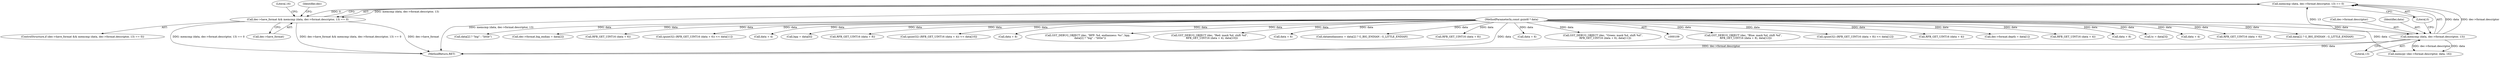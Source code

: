 digraph "0_gstreamer_4cb1bcf1422bbcd79c0f683edb7ee85e3f7a31fe_0@API" {
"1000140" [label="(Call,memcmp (data, dec->format.descriptor, 13) == 0)"];
"1000141" [label="(Call,memcmp (data, dec->format.descriptor, 13))"];
"1000112" [label="(MethodParameterIn,const guint8 * data)"];
"1000136" [label="(Call,dec->have_format && memcmp (data, dec->format.descriptor, 13) == 0)"];
"1000326" [label="(Call,GST_DEBUG_OBJECT (dec, \"Blue: mask %d, shift %d\",\n      RFB_GET_UINT16 (data + 8), data[12]))"];
"1000296" [label="(Call,(guint32) (RFB_GET_UINT16 (data + 8)) << data[12])"];
"1000143" [label="(Call,dec->format.descriptor)"];
"1000141" [label="(Call,memcmp (data, dec->format.descriptor, 13))"];
"1000142" [label="(Identifier,data)"];
"1000275" [label="(Call,RFB_GET_UINT16 (data + 4))"];
"1000184" [label="(Call,dec->format.depth = data[1])"];
"1000309" [label="(Call,RFB_GET_UINT16 (data + 4))"];
"1000300" [label="(Call,data + 8)"];
"1000136" [label="(Call,dec->have_format && memcmp (data, dec->format.descriptor, 13) == 0)"];
"1000210" [label="(Call,tc = data[3])"];
"1000140" [label="(Call,memcmp (data, dec->format.descriptor, 13) == 0)"];
"1000153" [label="(Call,memcpy (dec->format.descriptor, data, 16))"];
"1000276" [label="(Call,data + 4)"];
"1000319" [label="(Call,RFB_GET_UINT16 (data + 6))"];
"1000135" [label="(ControlStructure,if (dec->have_format && memcmp (data, dec->format.descriptor, 13) == 0))"];
"1000204" [label="(Call,data[2] ? G_BIG_ENDIAN : G_LITTLE_ENDIAN)"];
"1000112" [label="(MethodParameterIn,const guint8 * data)"];
"1000340" [label="(Call,data[2] ? \"big\" : \"little\")"];
"1000519" [label="(MethodReturn,RET)"];
"1000137" [label="(Call,dec->have_format)"];
"1000193" [label="(Call,dec->format.big_endian = data[2])"];
"1000287" [label="(Call,RFB_GET_UINT16 (data + 6))"];
"1000284" [label="(Call,(guint32) (RFB_GET_UINT16 (data + 6)) << data[11])"];
"1000156" [label="(Identifier,dec)"];
"1000310" [label="(Call,data + 4)"];
"1000179" [label="(Call,bpp = data[0])"];
"1000299" [label="(Call,RFB_GET_UINT16 (data + 8))"];
"1000152" [label="(Literal,16)"];
"1000272" [label="(Call,(guint32) (RFB_GET_UINT16 (data + 4)) << data[10])"];
"1000149" [label="(Literal,0)"];
"1000330" [label="(Call,data + 8)"];
"1000336" [label="(Call,GST_DEBUG_OBJECT (dec, \"BPP: %d. endianness: %s\", bpp,\n      data[2] ? \"big\" : \"little\"))"];
"1000306" [label="(Call,GST_DEBUG_OBJECT (dec, \"Red: mask %d, shift %d\",\n      RFB_GET_UINT16 (data + 4), data[10]))"];
"1000288" [label="(Call,data + 6)"];
"1000202" [label="(Call,dataendianness = data[2] ? G_BIG_ENDIAN : G_LITTLE_ENDIAN)"];
"1000329" [label="(Call,RFB_GET_UINT16 (data + 8))"];
"1000320" [label="(Call,data + 6)"];
"1000148" [label="(Literal,13)"];
"1000316" [label="(Call,GST_DEBUG_OBJECT (dec, \"Green: mask %d, shift %d\",\n      RFB_GET_UINT16 (data + 6), data[11]))"];
"1000140" -> "1000136"  [label="AST: "];
"1000140" -> "1000149"  [label="CFG: "];
"1000141" -> "1000140"  [label="AST: "];
"1000149" -> "1000140"  [label="AST: "];
"1000136" -> "1000140"  [label="CFG: "];
"1000140" -> "1000519"  [label="DDG: memcmp (data, dec->format.descriptor, 13)"];
"1000140" -> "1000136"  [label="DDG: memcmp (data, dec->format.descriptor, 13)"];
"1000140" -> "1000136"  [label="DDG: 0"];
"1000141" -> "1000140"  [label="DDG: data"];
"1000141" -> "1000140"  [label="DDG: dec->format.descriptor"];
"1000141" -> "1000140"  [label="DDG: 13"];
"1000141" -> "1000148"  [label="CFG: "];
"1000142" -> "1000141"  [label="AST: "];
"1000143" -> "1000141"  [label="AST: "];
"1000148" -> "1000141"  [label="AST: "];
"1000149" -> "1000141"  [label="CFG: "];
"1000141" -> "1000519"  [label="DDG: data"];
"1000141" -> "1000519"  [label="DDG: dec->format.descriptor"];
"1000112" -> "1000141"  [label="DDG: data"];
"1000141" -> "1000153"  [label="DDG: dec->format.descriptor"];
"1000141" -> "1000153"  [label="DDG: data"];
"1000112" -> "1000109"  [label="AST: "];
"1000112" -> "1000519"  [label="DDG: data"];
"1000112" -> "1000153"  [label="DDG: data"];
"1000112" -> "1000179"  [label="DDG: data"];
"1000112" -> "1000184"  [label="DDG: data"];
"1000112" -> "1000193"  [label="DDG: data"];
"1000112" -> "1000202"  [label="DDG: data"];
"1000112" -> "1000204"  [label="DDG: data"];
"1000112" -> "1000210"  [label="DDG: data"];
"1000112" -> "1000275"  [label="DDG: data"];
"1000112" -> "1000276"  [label="DDG: data"];
"1000112" -> "1000272"  [label="DDG: data"];
"1000112" -> "1000287"  [label="DDG: data"];
"1000112" -> "1000288"  [label="DDG: data"];
"1000112" -> "1000284"  [label="DDG: data"];
"1000112" -> "1000299"  [label="DDG: data"];
"1000112" -> "1000300"  [label="DDG: data"];
"1000112" -> "1000296"  [label="DDG: data"];
"1000112" -> "1000309"  [label="DDG: data"];
"1000112" -> "1000310"  [label="DDG: data"];
"1000112" -> "1000306"  [label="DDG: data"];
"1000112" -> "1000319"  [label="DDG: data"];
"1000112" -> "1000320"  [label="DDG: data"];
"1000112" -> "1000316"  [label="DDG: data"];
"1000112" -> "1000329"  [label="DDG: data"];
"1000112" -> "1000330"  [label="DDG: data"];
"1000112" -> "1000326"  [label="DDG: data"];
"1000112" -> "1000336"  [label="DDG: data"];
"1000112" -> "1000340"  [label="DDG: data"];
"1000136" -> "1000135"  [label="AST: "];
"1000136" -> "1000137"  [label="CFG: "];
"1000137" -> "1000136"  [label="AST: "];
"1000152" -> "1000136"  [label="CFG: "];
"1000156" -> "1000136"  [label="CFG: "];
"1000136" -> "1000519"  [label="DDG: memcmp (data, dec->format.descriptor, 13) == 0"];
"1000136" -> "1000519"  [label="DDG: dec->have_format && memcmp (data, dec->format.descriptor, 13) == 0"];
"1000136" -> "1000519"  [label="DDG: dec->have_format"];
}
